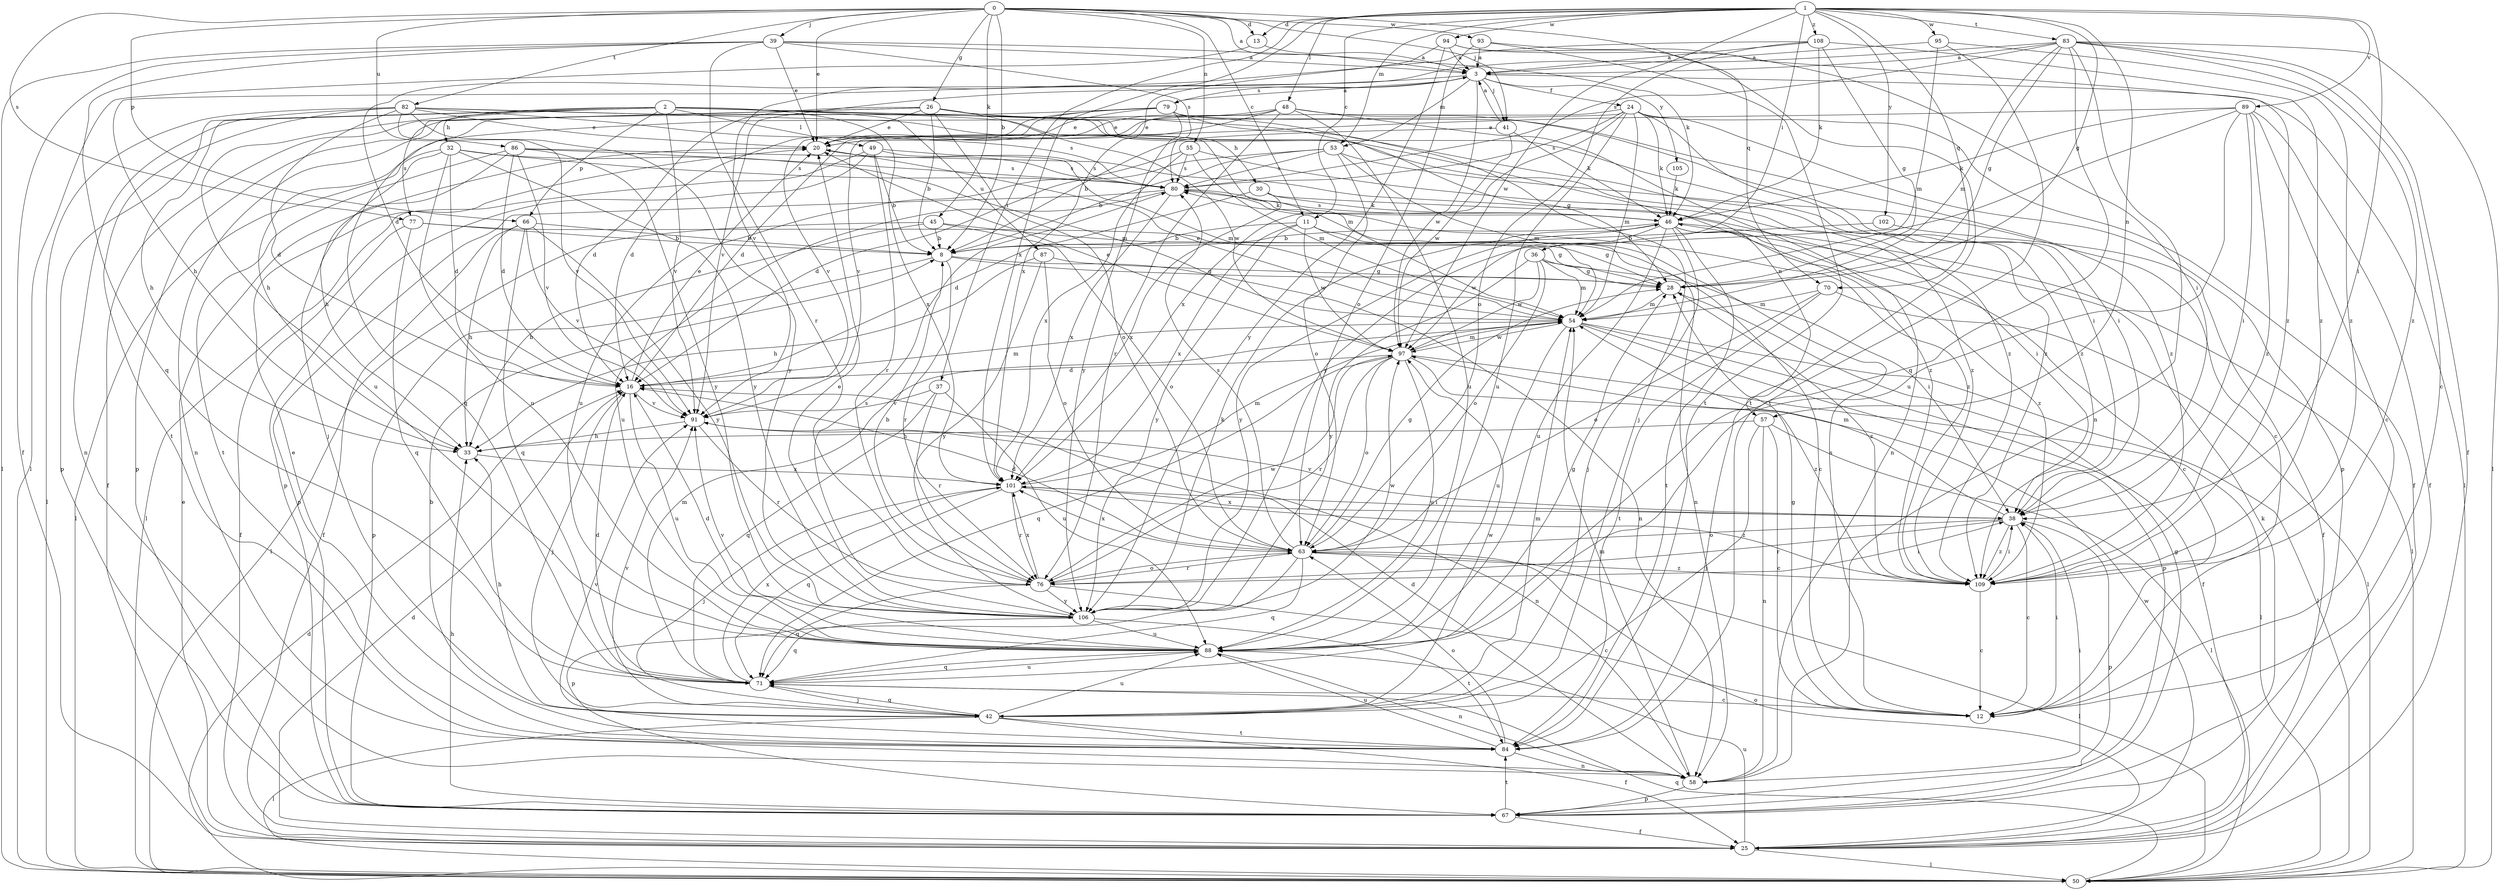 strict digraph  {
0;
1;
2;
3;
8;
11;
12;
13;
16;
20;
24;
25;
26;
28;
30;
32;
33;
36;
37;
38;
39;
41;
42;
45;
46;
48;
49;
50;
53;
54;
55;
57;
58;
63;
66;
67;
70;
71;
76;
77;
79;
80;
82;
83;
84;
86;
87;
88;
89;
91;
93;
94;
95;
97;
101;
102;
105;
106;
108;
109;
0 -> 3  [label=a];
0 -> 8  [label=b];
0 -> 11  [label=c];
0 -> 13  [label=d];
0 -> 20  [label=e];
0 -> 26  [label=g];
0 -> 39  [label=j];
0 -> 41  [label=j];
0 -> 45  [label=k];
0 -> 55  [label=n];
0 -> 66  [label=p];
0 -> 70  [label=q];
0 -> 77  [label=s];
0 -> 82  [label=t];
0 -> 86  [label=u];
0 -> 93  [label=w];
1 -> 11  [label=c];
1 -> 13  [label=d];
1 -> 28  [label=g];
1 -> 36  [label=i];
1 -> 37  [label=i];
1 -> 38  [label=i];
1 -> 48  [label=l];
1 -> 53  [label=m];
1 -> 57  [label=n];
1 -> 70  [label=q];
1 -> 83  [label=t];
1 -> 89  [label=v];
1 -> 94  [label=w];
1 -> 95  [label=w];
1 -> 97  [label=w];
1 -> 101  [label=x];
1 -> 102  [label=y];
1 -> 108  [label=z];
2 -> 30  [label=h];
2 -> 32  [label=h];
2 -> 33  [label=h];
2 -> 49  [label=l];
2 -> 57  [label=n];
2 -> 66  [label=p];
2 -> 67  [label=p];
2 -> 77  [label=s];
2 -> 87  [label=u];
2 -> 88  [label=u];
2 -> 91  [label=v];
2 -> 101  [label=x];
2 -> 109  [label=z];
3 -> 24  [label=f];
3 -> 33  [label=h];
3 -> 41  [label=j];
3 -> 50  [label=l];
3 -> 53  [label=m];
3 -> 79  [label=s];
3 -> 91  [label=v];
3 -> 97  [label=w];
3 -> 105  [label=y];
8 -> 28  [label=g];
8 -> 58  [label=n];
8 -> 67  [label=p];
8 -> 76  [label=r];
11 -> 8  [label=b];
11 -> 28  [label=g];
11 -> 58  [label=n];
11 -> 97  [label=w];
11 -> 101  [label=x];
11 -> 106  [label=y];
12 -> 28  [label=g];
12 -> 38  [label=i];
12 -> 80  [label=s];
13 -> 3  [label=a];
13 -> 50  [label=l];
16 -> 20  [label=e];
16 -> 42  [label=j];
16 -> 54  [label=m];
16 -> 88  [label=u];
16 -> 91  [label=v];
20 -> 80  [label=s];
24 -> 20  [label=e];
24 -> 25  [label=f];
24 -> 33  [label=h];
24 -> 38  [label=i];
24 -> 46  [label=k];
24 -> 54  [label=m];
24 -> 67  [label=p];
24 -> 80  [label=s];
24 -> 88  [label=u];
24 -> 101  [label=x];
25 -> 16  [label=d];
25 -> 20  [label=e];
25 -> 50  [label=l];
25 -> 63  [label=o];
25 -> 88  [label=u];
25 -> 97  [label=w];
26 -> 8  [label=b];
26 -> 16  [label=d];
26 -> 20  [label=e];
26 -> 25  [label=f];
26 -> 28  [label=g];
26 -> 58  [label=n];
26 -> 63  [label=o];
26 -> 67  [label=p];
26 -> 97  [label=w];
26 -> 109  [label=z];
28 -> 54  [label=m];
28 -> 109  [label=z];
30 -> 16  [label=d];
30 -> 38  [label=i];
30 -> 46  [label=k];
30 -> 101  [label=x];
32 -> 16  [label=d];
32 -> 33  [label=h];
32 -> 50  [label=l];
32 -> 54  [label=m];
32 -> 80  [label=s];
32 -> 88  [label=u];
32 -> 106  [label=y];
33 -> 101  [label=x];
36 -> 28  [label=g];
36 -> 38  [label=i];
36 -> 54  [label=m];
36 -> 63  [label=o];
36 -> 97  [label=w];
36 -> 106  [label=y];
37 -> 71  [label=q];
37 -> 76  [label=r];
37 -> 88  [label=u];
37 -> 91  [label=v];
38 -> 12  [label=c];
38 -> 54  [label=m];
38 -> 63  [label=o];
38 -> 67  [label=p];
38 -> 76  [label=r];
38 -> 91  [label=v];
38 -> 101  [label=x];
38 -> 109  [label=z];
39 -> 3  [label=a];
39 -> 20  [label=e];
39 -> 25  [label=f];
39 -> 46  [label=k];
39 -> 50  [label=l];
39 -> 71  [label=q];
39 -> 76  [label=r];
39 -> 80  [label=s];
41 -> 3  [label=a];
41 -> 8  [label=b];
41 -> 46  [label=k];
41 -> 97  [label=w];
42 -> 25  [label=f];
42 -> 33  [label=h];
42 -> 50  [label=l];
42 -> 54  [label=m];
42 -> 71  [label=q];
42 -> 84  [label=t];
42 -> 88  [label=u];
42 -> 91  [label=v];
42 -> 97  [label=w];
45 -> 8  [label=b];
45 -> 28  [label=g];
45 -> 33  [label=h];
45 -> 50  [label=l];
45 -> 63  [label=o];
46 -> 8  [label=b];
46 -> 12  [label=c];
46 -> 42  [label=j];
46 -> 50  [label=l];
46 -> 80  [label=s];
46 -> 84  [label=t];
46 -> 88  [label=u];
46 -> 97  [label=w];
46 -> 106  [label=y];
46 -> 109  [label=z];
48 -> 16  [label=d];
48 -> 20  [label=e];
48 -> 38  [label=i];
48 -> 58  [label=n];
48 -> 76  [label=r];
48 -> 88  [label=u];
48 -> 91  [label=v];
49 -> 8  [label=b];
49 -> 50  [label=l];
49 -> 54  [label=m];
49 -> 67  [label=p];
49 -> 76  [label=r];
49 -> 80  [label=s];
50 -> 16  [label=d];
50 -> 71  [label=q];
53 -> 8  [label=b];
53 -> 12  [label=c];
53 -> 16  [label=d];
53 -> 54  [label=m];
53 -> 63  [label=o];
53 -> 80  [label=s];
54 -> 20  [label=e];
54 -> 25  [label=f];
54 -> 50  [label=l];
54 -> 67  [label=p];
54 -> 88  [label=u];
54 -> 97  [label=w];
55 -> 54  [label=m];
55 -> 80  [label=s];
55 -> 88  [label=u];
55 -> 101  [label=x];
55 -> 109  [label=z];
57 -> 12  [label=c];
57 -> 33  [label=h];
57 -> 42  [label=j];
57 -> 50  [label=l];
57 -> 58  [label=n];
58 -> 16  [label=d];
58 -> 38  [label=i];
58 -> 54  [label=m];
58 -> 67  [label=p];
63 -> 16  [label=d];
63 -> 28  [label=g];
63 -> 50  [label=l];
63 -> 67  [label=p];
63 -> 71  [label=q];
63 -> 76  [label=r];
63 -> 80  [label=s];
63 -> 101  [label=x];
63 -> 109  [label=z];
66 -> 8  [label=b];
66 -> 25  [label=f];
66 -> 33  [label=h];
66 -> 71  [label=q];
66 -> 91  [label=v];
66 -> 106  [label=y];
67 -> 25  [label=f];
67 -> 28  [label=g];
67 -> 33  [label=h];
67 -> 46  [label=k];
67 -> 84  [label=t];
70 -> 50  [label=l];
70 -> 54  [label=m];
70 -> 63  [label=o];
70 -> 84  [label=t];
71 -> 12  [label=c];
71 -> 16  [label=d];
71 -> 42  [label=j];
71 -> 54  [label=m];
71 -> 88  [label=u];
71 -> 101  [label=x];
76 -> 8  [label=b];
76 -> 12  [label=c];
76 -> 38  [label=i];
76 -> 63  [label=o];
76 -> 71  [label=q];
76 -> 97  [label=w];
76 -> 101  [label=x];
76 -> 106  [label=y];
77 -> 8  [label=b];
77 -> 12  [label=c];
77 -> 25  [label=f];
77 -> 71  [label=q];
79 -> 3  [label=a];
79 -> 16  [label=d];
79 -> 20  [label=e];
79 -> 42  [label=j];
79 -> 71  [label=q];
79 -> 91  [label=v];
79 -> 106  [label=y];
79 -> 109  [label=z];
80 -> 46  [label=k];
80 -> 67  [label=p];
80 -> 88  [label=u];
80 -> 101  [label=x];
80 -> 109  [label=z];
82 -> 16  [label=d];
82 -> 20  [label=e];
82 -> 50  [label=l];
82 -> 54  [label=m];
82 -> 58  [label=n];
82 -> 80  [label=s];
82 -> 84  [label=t];
82 -> 91  [label=v];
82 -> 106  [label=y];
82 -> 109  [label=z];
83 -> 3  [label=a];
83 -> 12  [label=c];
83 -> 16  [label=d];
83 -> 25  [label=f];
83 -> 28  [label=g];
83 -> 50  [label=l];
83 -> 54  [label=m];
83 -> 58  [label=n];
83 -> 71  [label=q];
83 -> 80  [label=s];
83 -> 109  [label=z];
84 -> 8  [label=b];
84 -> 20  [label=e];
84 -> 58  [label=n];
84 -> 63  [label=o];
84 -> 88  [label=u];
84 -> 91  [label=v];
86 -> 16  [label=d];
86 -> 42  [label=j];
86 -> 80  [label=s];
86 -> 84  [label=t];
86 -> 91  [label=v];
86 -> 106  [label=y];
86 -> 109  [label=z];
87 -> 28  [label=g];
87 -> 33  [label=h];
87 -> 63  [label=o];
87 -> 106  [label=y];
88 -> 16  [label=d];
88 -> 28  [label=g];
88 -> 58  [label=n];
88 -> 71  [label=q];
88 -> 91  [label=v];
89 -> 12  [label=c];
89 -> 20  [label=e];
89 -> 25  [label=f];
89 -> 38  [label=i];
89 -> 46  [label=k];
89 -> 88  [label=u];
89 -> 106  [label=y];
89 -> 109  [label=z];
91 -> 33  [label=h];
91 -> 58  [label=n];
91 -> 76  [label=r];
93 -> 3  [label=a];
93 -> 38  [label=i];
93 -> 63  [label=o];
93 -> 84  [label=t];
94 -> 3  [label=a];
94 -> 84  [label=t];
94 -> 101  [label=x];
94 -> 106  [label=y];
94 -> 109  [label=z];
95 -> 3  [label=a];
95 -> 54  [label=m];
95 -> 84  [label=t];
95 -> 109  [label=z];
97 -> 16  [label=d];
97 -> 20  [label=e];
97 -> 50  [label=l];
97 -> 54  [label=m];
97 -> 63  [label=o];
97 -> 71  [label=q];
97 -> 76  [label=r];
97 -> 88  [label=u];
97 -> 109  [label=z];
101 -> 38  [label=i];
101 -> 42  [label=j];
101 -> 54  [label=m];
101 -> 71  [label=q];
101 -> 76  [label=r];
101 -> 109  [label=z];
102 -> 8  [label=b];
102 -> 25  [label=f];
105 -> 46  [label=k];
106 -> 20  [label=e];
106 -> 46  [label=k];
106 -> 71  [label=q];
106 -> 80  [label=s];
106 -> 84  [label=t];
106 -> 88  [label=u];
106 -> 97  [label=w];
108 -> 3  [label=a];
108 -> 28  [label=g];
108 -> 46  [label=k];
108 -> 63  [label=o];
108 -> 91  [label=v];
108 -> 109  [label=z];
109 -> 12  [label=c];
109 -> 38  [label=i];
}
